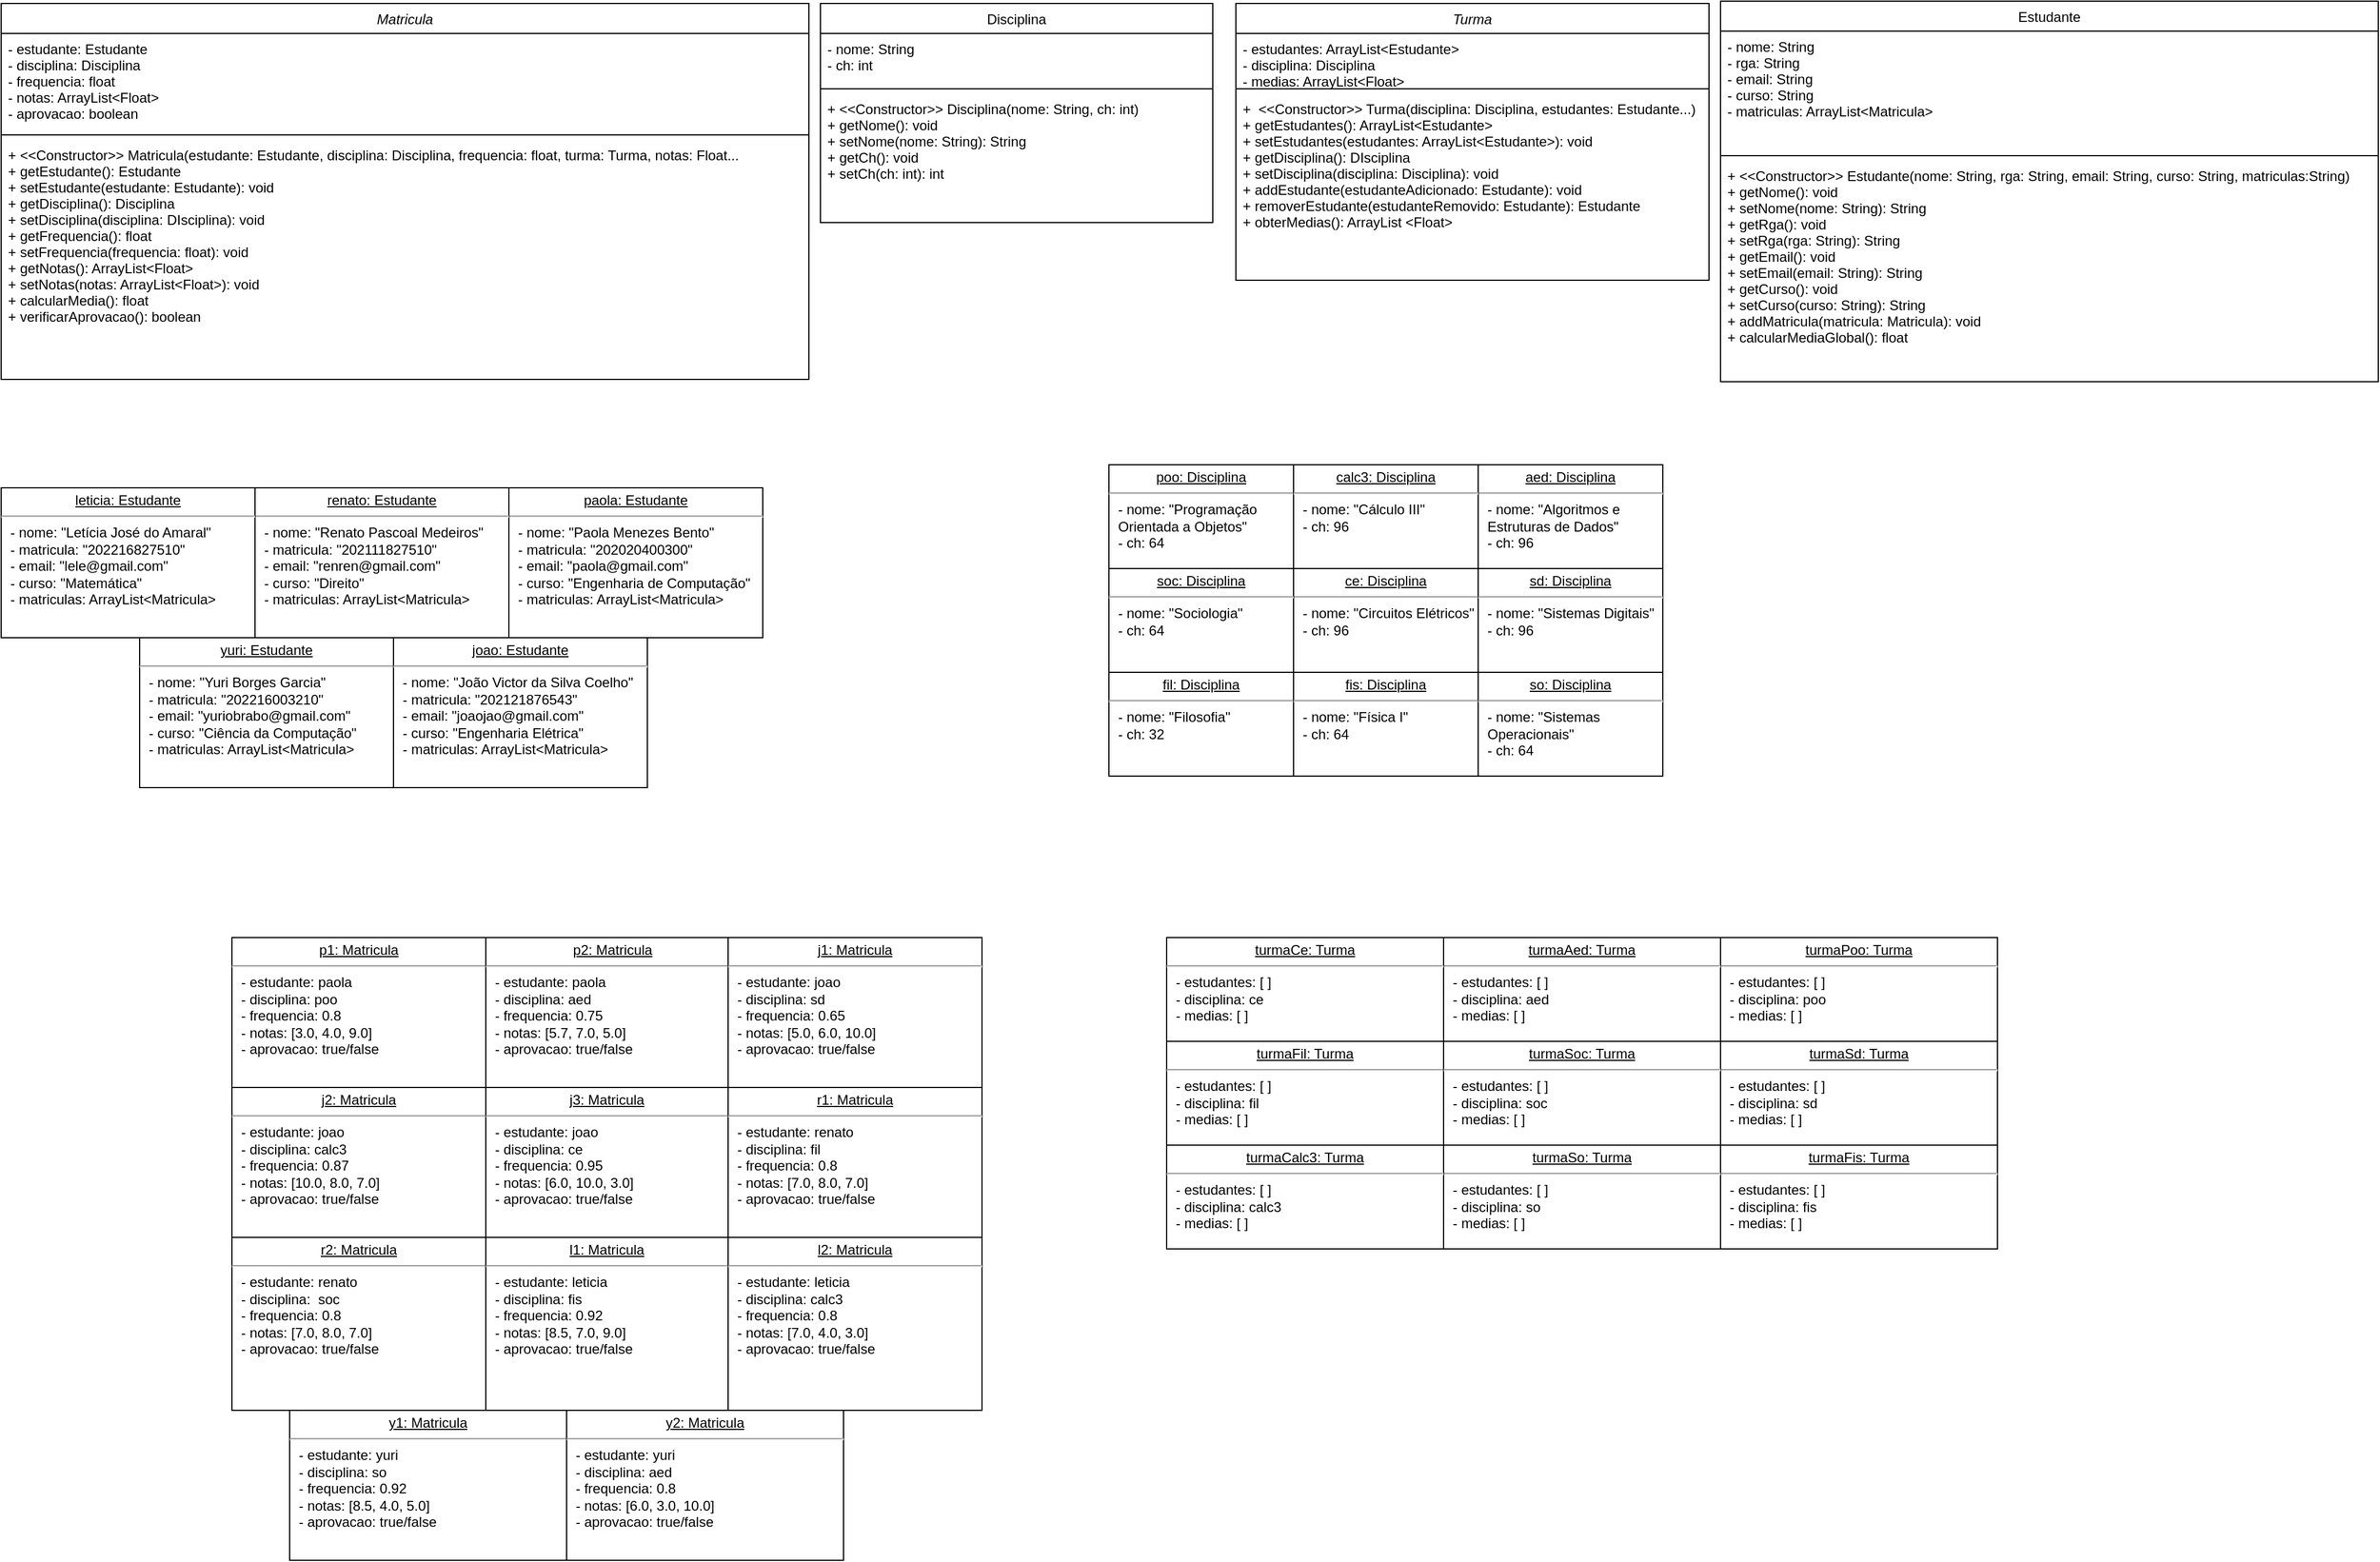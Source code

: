 <mxfile version="21.6.6" type="github">
  <diagram id="C5RBs43oDa-KdzZeNtuy" name="Page-1">
    <mxGraphModel dx="1903" dy="731" grid="1" gridSize="10" guides="1" tooltips="1" connect="1" arrows="1" fold="1" page="1" pageScale="1" pageWidth="827" pageHeight="1169" math="0" shadow="0">
      <root>
        <mxCell id="WIyWlLk6GJQsqaUBKTNV-0" />
        <mxCell id="WIyWlLk6GJQsqaUBKTNV-1" parent="WIyWlLk6GJQsqaUBKTNV-0" />
        <mxCell id="zkfFHV4jXpPFQw0GAbJ--0" value="Matricula" style="swimlane;fontStyle=2;align=center;verticalAlign=top;childLayout=stackLayout;horizontal=1;startSize=26;horizontalStack=0;resizeParent=1;resizeLast=0;collapsible=1;marginBottom=0;rounded=0;shadow=0;strokeWidth=1;" parent="WIyWlLk6GJQsqaUBKTNV-1" vertex="1">
          <mxGeometry x="60" y="30" width="700" height="326" as="geometry">
            <mxRectangle x="160" y="70" width="160" height="26" as="alternateBounds" />
          </mxGeometry>
        </mxCell>
        <mxCell id="zkfFHV4jXpPFQw0GAbJ--1" value="- estudante: Estudante&#xa;- disciplina: Disciplina&#xa;- frequencia: float&#xa;- notas: ArrayList&lt;Float&gt;&#xa;- aprovacao: boolean&#xa;" style="text;align=left;verticalAlign=top;spacingLeft=4;spacingRight=4;overflow=hidden;rotatable=0;points=[[0,0.5],[1,0.5]];portConstraint=eastwest;" parent="zkfFHV4jXpPFQw0GAbJ--0" vertex="1">
          <mxGeometry y="26" width="700" height="84" as="geometry" />
        </mxCell>
        <mxCell id="zkfFHV4jXpPFQw0GAbJ--4" value="" style="line;html=1;strokeWidth=1;align=left;verticalAlign=middle;spacingTop=-1;spacingLeft=3;spacingRight=3;rotatable=0;labelPosition=right;points=[];portConstraint=eastwest;" parent="zkfFHV4jXpPFQw0GAbJ--0" vertex="1">
          <mxGeometry y="110" width="700" height="8" as="geometry" />
        </mxCell>
        <mxCell id="zkfFHV4jXpPFQw0GAbJ--5" value="+ &lt;&lt;Constructor&gt;&gt; Matricula(estudante: Estudante, disciplina: Disciplina, frequencia: float, turma: Turma, notas: Float...&#xa;+ getEstudante(): Estudante&#xa;+ setEstudante(estudante: Estudante): void&#xa;+ getDisciplina(): Disciplina&#xa;+ setDisciplina(disciplina: DIsciplina): void&#xa;+ getFrequencia(): float&#xa;+ setFrequencia(frequencia: float): void&#xa;+ getNotas(): ArrayList&lt;Float&gt;&#xa;+ setNotas(notas: ArrayList&lt;Float&gt;): void&#xa;+ calcularMedia(): float&#xa;+ verificarAprovacao(): boolean" style="text;align=left;verticalAlign=top;spacingLeft=4;spacingRight=4;overflow=hidden;rotatable=0;points=[[0,0.5],[1,0.5]];portConstraint=eastwest;" parent="zkfFHV4jXpPFQw0GAbJ--0" vertex="1">
          <mxGeometry y="118" width="700" height="182" as="geometry" />
        </mxCell>
        <mxCell id="zkfFHV4jXpPFQw0GAbJ--17" value="Disciplina" style="swimlane;fontStyle=0;align=center;verticalAlign=top;childLayout=stackLayout;horizontal=1;startSize=26;horizontalStack=0;resizeParent=1;resizeLast=0;collapsible=1;marginBottom=0;rounded=0;shadow=0;strokeWidth=1;" parent="WIyWlLk6GJQsqaUBKTNV-1" vertex="1">
          <mxGeometry x="770" y="30" width="340" height="190" as="geometry">
            <mxRectangle x="770" y="80" width="160" height="26" as="alternateBounds" />
          </mxGeometry>
        </mxCell>
        <mxCell id="zkfFHV4jXpPFQw0GAbJ--18" value="- nome: String&#xa;- ch: int" style="text;align=left;verticalAlign=top;spacingLeft=4;spacingRight=4;overflow=hidden;rotatable=0;points=[[0,0.5],[1,0.5]];portConstraint=eastwest;" parent="zkfFHV4jXpPFQw0GAbJ--17" vertex="1">
          <mxGeometry y="26" width="340" height="44" as="geometry" />
        </mxCell>
        <mxCell id="zkfFHV4jXpPFQw0GAbJ--23" value="" style="line;html=1;strokeWidth=1;align=left;verticalAlign=middle;spacingTop=-1;spacingLeft=3;spacingRight=3;rotatable=0;labelPosition=right;points=[];portConstraint=eastwest;" parent="zkfFHV4jXpPFQw0GAbJ--17" vertex="1">
          <mxGeometry y="70" width="340" height="8" as="geometry" />
        </mxCell>
        <mxCell id="8wA_r3OtaLqffR1vKfDF-5" value="+ &lt;&lt;Constructor&gt;&gt; Disciplina(nome: String, ch: int)&#xa;+ getNome(): void&#xa;+ setNome(nome: String): String&#xa;+ getCh(): void&#xa;+ setCh(ch: int): int" style="text;align=left;verticalAlign=top;spacingLeft=4;spacingRight=4;overflow=hidden;rotatable=0;points=[[0,0.5],[1,0.5]];portConstraint=eastwest;" vertex="1" parent="zkfFHV4jXpPFQw0GAbJ--17">
          <mxGeometry y="78" width="340" height="112" as="geometry" />
        </mxCell>
        <mxCell id="8wA_r3OtaLqffR1vKfDF-1" value="Turma" style="swimlane;fontStyle=2;align=center;verticalAlign=top;childLayout=stackLayout;horizontal=1;startSize=26;horizontalStack=0;resizeParent=1;resizeLast=0;collapsible=1;marginBottom=0;rounded=0;shadow=0;strokeWidth=1;" vertex="1" parent="WIyWlLk6GJQsqaUBKTNV-1">
          <mxGeometry x="1130" y="30" width="410" height="240" as="geometry">
            <mxRectangle x="1180" y="30" width="160" height="26" as="alternateBounds" />
          </mxGeometry>
        </mxCell>
        <mxCell id="8wA_r3OtaLqffR1vKfDF-2" value="- estudantes: ArrayList&lt;Estudante&gt;&#xa;- disciplina: Disciplina&#xa;- medias: ArrayList&lt;Float&gt;" style="text;align=left;verticalAlign=top;spacingLeft=4;spacingRight=4;overflow=hidden;rotatable=0;points=[[0,0.5],[1,0.5]];portConstraint=eastwest;" vertex="1" parent="8wA_r3OtaLqffR1vKfDF-1">
          <mxGeometry y="26" width="410" height="44" as="geometry" />
        </mxCell>
        <mxCell id="8wA_r3OtaLqffR1vKfDF-3" value="" style="line;html=1;strokeWidth=1;align=left;verticalAlign=middle;spacingTop=-1;spacingLeft=3;spacingRight=3;rotatable=0;labelPosition=right;points=[];portConstraint=eastwest;" vertex="1" parent="8wA_r3OtaLqffR1vKfDF-1">
          <mxGeometry y="70" width="410" height="8" as="geometry" />
        </mxCell>
        <mxCell id="8wA_r3OtaLqffR1vKfDF-4" value="+  &lt;&lt;Constructor&gt;&gt; Turma(disciplina: Disciplina, estudantes: Estudante...)&#xa;+ getEstudantes(): ArrayList&lt;Estudante&gt;&#xa;+ setEstudantes(estudantes: ArrayList&lt;Estudante&gt;): void&#xa;+ getDisciplina(): DIsciplina&#xa;+ setDisciplina(disciplina: Disciplina): void&#xa;+ addEstudante(estudanteAdicionado: Estudante): void&#xa;+ removerEstudante(estudanteRemovido: Estudante): Estudante&#xa;+ obterMedias(): ArrayList &lt;Float&gt;" style="text;align=left;verticalAlign=top;spacingLeft=4;spacingRight=4;overflow=hidden;rotatable=0;points=[[0,0.5],[1,0.5]];portConstraint=eastwest;" vertex="1" parent="8wA_r3OtaLqffR1vKfDF-1">
          <mxGeometry y="78" width="410" height="162" as="geometry" />
        </mxCell>
        <mxCell id="8wA_r3OtaLqffR1vKfDF-10" value="&lt;p style=&quot;margin:0px;margin-top:4px;text-align:center;text-decoration:underline;&quot;&gt;poo: Disciplina&lt;/p&gt;&lt;hr&gt;&lt;p style=&quot;margin:0px;margin-left:8px;&quot;&gt;- nome: &quot;Programação Orientada a Objetos&quot;&lt;/p&gt;&lt;p style=&quot;margin:0px;margin-left:8px;&quot;&gt;- ch: 64&lt;/p&gt;" style="verticalAlign=top;align=left;overflow=fill;fontSize=12;fontFamily=Helvetica;html=1;whiteSpace=wrap;" vertex="1" parent="WIyWlLk6GJQsqaUBKTNV-1">
          <mxGeometry x="1020" y="430" width="160" height="90" as="geometry" />
        </mxCell>
        <mxCell id="8wA_r3OtaLqffR1vKfDF-18" value="&lt;p style=&quot;margin:0px;margin-top:4px;text-align:center;text-decoration:underline;&quot;&gt;aed: Disciplina&lt;/p&gt;&lt;hr&gt;&lt;p style=&quot;margin:0px;margin-left:8px;&quot;&gt;- nome: &quot;Algoritmos e Estruturas de Dados&quot;&lt;/p&gt;&lt;p style=&quot;margin:0px;margin-left:8px;&quot;&gt;- ch: 96&lt;/p&gt;" style="verticalAlign=top;align=left;overflow=fill;fontSize=12;fontFamily=Helvetica;html=1;whiteSpace=wrap;" vertex="1" parent="WIyWlLk6GJQsqaUBKTNV-1">
          <mxGeometry x="1340" y="430" width="160" height="90" as="geometry" />
        </mxCell>
        <mxCell id="8wA_r3OtaLqffR1vKfDF-20" value="&lt;p style=&quot;margin:0px;margin-top:4px;text-align:center;text-decoration:underline;&quot;&gt;calc3: Disciplina&lt;/p&gt;&lt;hr&gt;&lt;p style=&quot;margin:0px;margin-left:8px;&quot;&gt;- nome: &quot;Cálculo III&quot;&lt;/p&gt;&lt;p style=&quot;margin:0px;margin-left:8px;&quot;&gt;- ch: 96&lt;/p&gt;" style="verticalAlign=top;align=left;overflow=fill;fontSize=12;fontFamily=Helvetica;html=1;whiteSpace=wrap;" vertex="1" parent="WIyWlLk6GJQsqaUBKTNV-1">
          <mxGeometry x="1180" y="430" width="160" height="90" as="geometry" />
        </mxCell>
        <mxCell id="8wA_r3OtaLqffR1vKfDF-21" value="&lt;p style=&quot;margin:0px;margin-top:4px;text-align:center;text-decoration:underline;&quot;&gt;ce: Disciplina&lt;/p&gt;&lt;hr&gt;&lt;p style=&quot;margin:0px;margin-left:8px;&quot;&gt;- nome: &quot;Circuitos Elétricos&quot;&lt;/p&gt;&lt;p style=&quot;margin:0px;margin-left:8px;&quot;&gt;- ch: 96&lt;/p&gt;" style="verticalAlign=top;align=left;overflow=fill;fontSize=12;fontFamily=Helvetica;html=1;whiteSpace=wrap;" vertex="1" parent="WIyWlLk6GJQsqaUBKTNV-1">
          <mxGeometry x="1180" y="520" width="160" height="90" as="geometry" />
        </mxCell>
        <mxCell id="8wA_r3OtaLqffR1vKfDF-22" value="&lt;p style=&quot;margin:0px;margin-top:4px;text-align:center;text-decoration:underline;&quot;&gt;sd: Disciplina&lt;/p&gt;&lt;hr&gt;&lt;p style=&quot;margin:0px;margin-left:8px;&quot;&gt;- nome: &quot;Sistemas Digitais&quot;&lt;/p&gt;&lt;p style=&quot;margin:0px;margin-left:8px;&quot;&gt;- ch: 96&lt;/p&gt;" style="verticalAlign=top;align=left;overflow=fill;fontSize=12;fontFamily=Helvetica;html=1;whiteSpace=wrap;" vertex="1" parent="WIyWlLk6GJQsqaUBKTNV-1">
          <mxGeometry x="1340" y="520" width="160" height="90" as="geometry" />
        </mxCell>
        <mxCell id="8wA_r3OtaLqffR1vKfDF-23" value="&lt;p style=&quot;margin:0px;margin-top:4px;text-align:center;text-decoration:underline;&quot;&gt;fil: Disciplina&lt;/p&gt;&lt;hr&gt;&lt;p style=&quot;margin:0px;margin-left:8px;&quot;&gt;- nome: &quot;Filosofia&quot;&lt;/p&gt;&lt;p style=&quot;margin:0px;margin-left:8px;&quot;&gt;- ch: 32&lt;/p&gt;" style="verticalAlign=top;align=left;overflow=fill;fontSize=12;fontFamily=Helvetica;html=1;whiteSpace=wrap;" vertex="1" parent="WIyWlLk6GJQsqaUBKTNV-1">
          <mxGeometry x="1020" y="610" width="160" height="90" as="geometry" />
        </mxCell>
        <mxCell id="8wA_r3OtaLqffR1vKfDF-24" value="&lt;p style=&quot;margin:0px;margin-top:4px;text-align:center;text-decoration:underline;&quot;&gt;soc: Disciplina&lt;/p&gt;&lt;hr&gt;&lt;p style=&quot;margin:0px;margin-left:8px;&quot;&gt;- nome: &quot;Sociologia&quot;&lt;/p&gt;&lt;p style=&quot;margin:0px;margin-left:8px;&quot;&gt;- ch: 64&lt;/p&gt;" style="verticalAlign=top;align=left;overflow=fill;fontSize=12;fontFamily=Helvetica;html=1;whiteSpace=wrap;" vertex="1" parent="WIyWlLk6GJQsqaUBKTNV-1">
          <mxGeometry x="1020" y="520" width="160" height="90" as="geometry" />
        </mxCell>
        <mxCell id="8wA_r3OtaLqffR1vKfDF-25" value="&lt;p style=&quot;margin:0px;margin-top:4px;text-align:center;text-decoration:underline;&quot;&gt;fis: Disciplina&lt;/p&gt;&lt;hr&gt;&lt;p style=&quot;margin:0px;margin-left:8px;&quot;&gt;- nome: &quot;Física I&quot;&lt;/p&gt;&lt;p style=&quot;margin:0px;margin-left:8px;&quot;&gt;- ch: 64&lt;/p&gt;" style="verticalAlign=top;align=left;overflow=fill;fontSize=12;fontFamily=Helvetica;html=1;whiteSpace=wrap;" vertex="1" parent="WIyWlLk6GJQsqaUBKTNV-1">
          <mxGeometry x="1180" y="610" width="160" height="90" as="geometry" />
        </mxCell>
        <mxCell id="8wA_r3OtaLqffR1vKfDF-26" value="&lt;p style=&quot;margin:0px;margin-top:4px;text-align:center;text-decoration:underline;&quot;&gt;so: Disciplina&lt;/p&gt;&lt;hr&gt;&lt;p style=&quot;margin:0px;margin-left:8px;&quot;&gt;- nome: &quot;Sistemas Operacionais&quot;&lt;/p&gt;&lt;p style=&quot;margin:0px;margin-left:8px;&quot;&gt;- ch: 64&lt;/p&gt;" style="verticalAlign=top;align=left;overflow=fill;fontSize=12;fontFamily=Helvetica;html=1;whiteSpace=wrap;" vertex="1" parent="WIyWlLk6GJQsqaUBKTNV-1">
          <mxGeometry x="1340" y="610" width="160" height="90" as="geometry" />
        </mxCell>
        <mxCell id="8wA_r3OtaLqffR1vKfDF-27" value="&lt;p style=&quot;margin:0px;margin-top:4px;text-align:center;text-decoration:underline;&quot;&gt;paola: Estudante&lt;/p&gt;&lt;hr&gt;&lt;p style=&quot;margin:0px;margin-left:8px;&quot;&gt;- nome: &quot;Paola Menezes Bento&quot;&lt;/p&gt;&lt;p style=&quot;margin:0px;margin-left:8px;&quot;&gt;- matricula: &quot;202020400300&quot;&lt;/p&gt;&lt;p style=&quot;margin:0px;margin-left:8px;&quot;&gt;- email: &quot;paola@gmail.com&quot;&lt;/p&gt;&lt;p style=&quot;margin:0px;margin-left:8px;&quot;&gt;- curso: &quot;Engenharia de Computação&quot;&lt;/p&gt;&lt;p style=&quot;margin:0px;margin-left:8px;&quot;&gt;- matriculas: ArrayList&amp;lt;Matricula&amp;gt;&lt;/p&gt;" style="verticalAlign=top;align=left;overflow=fill;fontSize=12;fontFamily=Helvetica;html=1;whiteSpace=wrap;" vertex="1" parent="WIyWlLk6GJQsqaUBKTNV-1">
          <mxGeometry x="500" y="450" width="220" height="130" as="geometry" />
        </mxCell>
        <mxCell id="8wA_r3OtaLqffR1vKfDF-31" value="&lt;p style=&quot;margin:0px;margin-top:4px;text-align:center;text-decoration:underline;&quot;&gt;renato: Estudante&lt;/p&gt;&lt;hr&gt;&lt;p style=&quot;margin:0px;margin-left:8px;&quot;&gt;- nome: &quot;Renato Pascoal Medeiros&quot;&lt;/p&gt;&lt;p style=&quot;margin:0px;margin-left:8px;&quot;&gt;- matricula: &quot;202111827510&quot;&lt;/p&gt;&lt;p style=&quot;margin:0px;margin-left:8px;&quot;&gt;- email: &quot;renren@gmail.com&quot;&lt;/p&gt;&lt;p style=&quot;margin:0px;margin-left:8px;&quot;&gt;- curso: &quot;Direito&quot;&lt;/p&gt;&lt;p style=&quot;margin:0px;margin-left:8px;&quot;&gt;- matriculas: ArrayList&amp;lt;Matricula&amp;gt;&lt;/p&gt;" style="verticalAlign=top;align=left;overflow=fill;fontSize=12;fontFamily=Helvetica;html=1;whiteSpace=wrap;" vertex="1" parent="WIyWlLk6GJQsqaUBKTNV-1">
          <mxGeometry x="280" y="450" width="220" height="130" as="geometry" />
        </mxCell>
        <mxCell id="8wA_r3OtaLqffR1vKfDF-32" value="&lt;p style=&quot;margin:0px;margin-top:4px;text-align:center;text-decoration:underline;&quot;&gt;leticia: Estudante&lt;/p&gt;&lt;hr&gt;&lt;p style=&quot;margin:0px;margin-left:8px;&quot;&gt;- nome: &quot;Letícia José do Amaral&quot;&lt;/p&gt;&lt;p style=&quot;margin:0px;margin-left:8px;&quot;&gt;- matricula: &quot;202216827510&quot;&lt;/p&gt;&lt;p style=&quot;margin:0px;margin-left:8px;&quot;&gt;- email: &quot;lele@gmail.com&quot;&lt;/p&gt;&lt;p style=&quot;margin:0px;margin-left:8px;&quot;&gt;- curso: &quot;Matemática&quot;&lt;/p&gt;&lt;p style=&quot;margin:0px;margin-left:8px;&quot;&gt;- matriculas: ArrayList&amp;lt;Matricula&amp;gt;&lt;/p&gt;" style="verticalAlign=top;align=left;overflow=fill;fontSize=12;fontFamily=Helvetica;html=1;whiteSpace=wrap;" vertex="1" parent="WIyWlLk6GJQsqaUBKTNV-1">
          <mxGeometry x="60" y="450" width="220" height="130" as="geometry" />
        </mxCell>
        <mxCell id="8wA_r3OtaLqffR1vKfDF-33" value="&lt;p style=&quot;margin:0px;margin-top:4px;text-align:center;text-decoration:underline;&quot;&gt;yuri: Estudante&lt;/p&gt;&lt;hr&gt;&lt;p style=&quot;margin:0px;margin-left:8px;&quot;&gt;- nome: &quot;Yuri Borges Garcia&quot;&lt;/p&gt;&lt;p style=&quot;margin:0px;margin-left:8px;&quot;&gt;- matricula: &quot;202216003210&quot;&lt;/p&gt;&lt;p style=&quot;margin:0px;margin-left:8px;&quot;&gt;- email: &quot;yuriobrabo@gmail.com&quot;&lt;/p&gt;&lt;p style=&quot;margin:0px;margin-left:8px;&quot;&gt;- curso: &quot;Ciência da Computação&quot;&lt;/p&gt;&lt;p style=&quot;margin:0px;margin-left:8px;&quot;&gt;- matriculas: ArrayList&amp;lt;Matricula&amp;gt;&lt;/p&gt;" style="verticalAlign=top;align=left;overflow=fill;fontSize=12;fontFamily=Helvetica;html=1;whiteSpace=wrap;" vertex="1" parent="WIyWlLk6GJQsqaUBKTNV-1">
          <mxGeometry x="180" y="580" width="220" height="130" as="geometry" />
        </mxCell>
        <mxCell id="8wA_r3OtaLqffR1vKfDF-34" value="&lt;p style=&quot;margin:0px;margin-top:4px;text-align:center;text-decoration:underline;&quot;&gt;joao: Estudante&lt;/p&gt;&lt;hr&gt;&lt;p style=&quot;margin:0px;margin-left:8px;&quot;&gt;- nome: &quot;João Victor da Silva Coelho&quot;&lt;/p&gt;&lt;p style=&quot;margin:0px;margin-left:8px;&quot;&gt;- matricula: &quot;202121876543&quot;&lt;/p&gt;&lt;p style=&quot;margin:0px;margin-left:8px;&quot;&gt;- email: &quot;joaojao@gmail.com&quot;&lt;/p&gt;&lt;p style=&quot;margin:0px;margin-left:8px;&quot;&gt;- curso: &quot;Engenharia Elétrica&quot;&lt;/p&gt;&lt;p style=&quot;margin:0px;margin-left:8px;&quot;&gt;- matriculas: ArrayList&amp;lt;Matricula&amp;gt;&lt;/p&gt;" style="verticalAlign=top;align=left;overflow=fill;fontSize=12;fontFamily=Helvetica;html=1;whiteSpace=wrap;" vertex="1" parent="WIyWlLk6GJQsqaUBKTNV-1">
          <mxGeometry x="400" y="580" width="220" height="130" as="geometry" />
        </mxCell>
        <mxCell id="8wA_r3OtaLqffR1vKfDF-35" value="&lt;p style=&quot;margin:0px;margin-top:4px;text-align:center;text-decoration:underline;&quot;&gt;p1: Matricula&lt;/p&gt;&lt;hr&gt;&lt;p style=&quot;margin:0px;margin-left:8px;&quot;&gt;- estudante: paola&lt;/p&gt;&lt;p style=&quot;margin:0px;margin-left:8px;&quot;&gt;- disciplina: poo&lt;/p&gt;&lt;p style=&quot;margin:0px;margin-left:8px;&quot;&gt;- frequencia: 0.8&lt;/p&gt;&lt;p style=&quot;margin:0px;margin-left:8px;&quot;&gt;- notas: [3.0, 4.0, 9.0]&lt;/p&gt;&lt;p style=&quot;margin:0px;margin-left:8px;&quot;&gt;- aprovacao: true/false&lt;/p&gt;" style="verticalAlign=top;align=left;overflow=fill;fontSize=12;fontFamily=Helvetica;html=1;whiteSpace=wrap;" vertex="1" parent="WIyWlLk6GJQsqaUBKTNV-1">
          <mxGeometry x="260" y="840" width="220" height="130" as="geometry" />
        </mxCell>
        <mxCell id="8wA_r3OtaLqffR1vKfDF-36" value="&lt;p style=&quot;margin:0px;margin-top:4px;text-align:center;text-decoration:underline;&quot;&gt;p2: Matricula&lt;/p&gt;&lt;hr&gt;&lt;p style=&quot;margin:0px;margin-left:8px;&quot;&gt;- estudante: paola&lt;/p&gt;&lt;p style=&quot;margin:0px;margin-left:8px;&quot;&gt;- disciplina: aed&lt;/p&gt;&lt;p style=&quot;margin:0px;margin-left:8px;&quot;&gt;- frequencia: 0.75&lt;/p&gt;&lt;p style=&quot;margin:0px;margin-left:8px;&quot;&gt;- notas: [5.7, 7.0, 5.0]&lt;/p&gt;&lt;p style=&quot;margin:0px;margin-left:8px;&quot;&gt;- aprovacao: true/false&lt;/p&gt;" style="verticalAlign=top;align=left;overflow=fill;fontSize=12;fontFamily=Helvetica;html=1;whiteSpace=wrap;" vertex="1" parent="WIyWlLk6GJQsqaUBKTNV-1">
          <mxGeometry x="480" y="840" width="220" height="130" as="geometry" />
        </mxCell>
        <mxCell id="8wA_r3OtaLqffR1vKfDF-37" value="&lt;p style=&quot;margin:0px;margin-top:4px;text-align:center;text-decoration:underline;&quot;&gt;j1: Matricula&lt;/p&gt;&lt;hr&gt;&lt;p style=&quot;margin:0px;margin-left:8px;&quot;&gt;- estudante: joao&lt;/p&gt;&lt;p style=&quot;margin:0px;margin-left:8px;&quot;&gt;- disciplina: sd&lt;/p&gt;&lt;p style=&quot;margin:0px;margin-left:8px;&quot;&gt;- frequencia: 0.65&lt;/p&gt;&lt;p style=&quot;margin:0px;margin-left:8px;&quot;&gt;- notas: [5.0, 6.0, 10.0]&lt;/p&gt;&lt;p style=&quot;margin:0px;margin-left:8px;&quot;&gt;- aprovacao: true/false&lt;/p&gt;" style="verticalAlign=top;align=left;overflow=fill;fontSize=12;fontFamily=Helvetica;html=1;whiteSpace=wrap;" vertex="1" parent="WIyWlLk6GJQsqaUBKTNV-1">
          <mxGeometry x="690" y="840" width="220" height="130" as="geometry" />
        </mxCell>
        <mxCell id="8wA_r3OtaLqffR1vKfDF-38" value="&lt;p style=&quot;margin:0px;margin-top:4px;text-align:center;text-decoration:underline;&quot;&gt;j2: Matricula&lt;/p&gt;&lt;hr&gt;&lt;p style=&quot;margin:0px;margin-left:8px;&quot;&gt;- estudante: joao&lt;/p&gt;&lt;p style=&quot;margin:0px;margin-left:8px;&quot;&gt;- disciplina: calc3&lt;/p&gt;&lt;p style=&quot;margin:0px;margin-left:8px;&quot;&gt;- frequencia: 0.87&lt;/p&gt;&lt;p style=&quot;margin:0px;margin-left:8px;&quot;&gt;- notas: [10.0, 8.0, 7.0]&lt;/p&gt;&lt;p style=&quot;margin:0px;margin-left:8px;&quot;&gt;- aprovacao: true/false&lt;/p&gt;" style="verticalAlign=top;align=left;overflow=fill;fontSize=12;fontFamily=Helvetica;html=1;whiteSpace=wrap;" vertex="1" parent="WIyWlLk6GJQsqaUBKTNV-1">
          <mxGeometry x="260" y="970" width="220" height="130" as="geometry" />
        </mxCell>
        <mxCell id="8wA_r3OtaLqffR1vKfDF-42" value="&lt;p style=&quot;margin:0px;margin-top:4px;text-align:center;text-decoration:underline;&quot;&gt;j3: Matricula&lt;/p&gt;&lt;hr&gt;&lt;p style=&quot;margin:0px;margin-left:8px;&quot;&gt;- estudante: joao&lt;/p&gt;&lt;p style=&quot;margin:0px;margin-left:8px;&quot;&gt;- disciplina: ce&lt;/p&gt;&lt;p style=&quot;margin:0px;margin-left:8px;&quot;&gt;- frequencia: 0.95&lt;/p&gt;&lt;p style=&quot;margin:0px;margin-left:8px;&quot;&gt;- notas: [6.0, 10.0, 3.0]&lt;/p&gt;&lt;p style=&quot;margin:0px;margin-left:8px;&quot;&gt;- aprovacao: true/false&lt;/p&gt;" style="verticalAlign=top;align=left;overflow=fill;fontSize=12;fontFamily=Helvetica;html=1;whiteSpace=wrap;" vertex="1" parent="WIyWlLk6GJQsqaUBKTNV-1">
          <mxGeometry x="480" y="970" width="210" height="130" as="geometry" />
        </mxCell>
        <mxCell id="8wA_r3OtaLqffR1vKfDF-43" value="&lt;p style=&quot;margin:0px;margin-top:4px;text-align:center;text-decoration:underline;&quot;&gt;r1: Matricula&lt;/p&gt;&lt;hr&gt;&lt;p style=&quot;margin:0px;margin-left:8px;&quot;&gt;- estudante: renato&lt;/p&gt;&lt;p style=&quot;margin:0px;margin-left:8px;&quot;&gt;- disciplina: fil&lt;/p&gt;&lt;p style=&quot;margin:0px;margin-left:8px;&quot;&gt;- frequencia: 0.8&lt;/p&gt;&lt;p style=&quot;margin:0px;margin-left:8px;&quot;&gt;- notas: [7.0, 8.0, 7.0]&lt;/p&gt;&lt;p style=&quot;margin:0px;margin-left:8px;&quot;&gt;- aprovacao: true/false&lt;/p&gt;" style="verticalAlign=top;align=left;overflow=fill;fontSize=12;fontFamily=Helvetica;html=1;whiteSpace=wrap;" vertex="1" parent="WIyWlLk6GJQsqaUBKTNV-1">
          <mxGeometry x="690" y="970" width="220" height="130" as="geometry" />
        </mxCell>
        <mxCell id="8wA_r3OtaLqffR1vKfDF-44" value="&lt;p style=&quot;margin:0px;margin-top:4px;text-align:center;text-decoration:underline;&quot;&gt;r2: Matricula&lt;/p&gt;&lt;hr&gt;&lt;p style=&quot;margin:0px;margin-left:8px;&quot;&gt;- estudante: renato&lt;/p&gt;&lt;p style=&quot;margin:0px;margin-left:8px;&quot;&gt;- disciplina:&amp;nbsp; soc&lt;/p&gt;&lt;p style=&quot;margin:0px;margin-left:8px;&quot;&gt;- frequencia: 0.8&lt;/p&gt;&lt;p style=&quot;margin:0px;margin-left:8px;&quot;&gt;- notas: [7.0, 8.0, 7.0]&lt;/p&gt;&lt;p style=&quot;margin:0px;margin-left:8px;&quot;&gt;- aprovacao: true/false&lt;/p&gt;" style="verticalAlign=top;align=left;overflow=fill;fontSize=12;fontFamily=Helvetica;html=1;whiteSpace=wrap;" vertex="1" parent="WIyWlLk6GJQsqaUBKTNV-1">
          <mxGeometry x="260" y="1100" width="220" height="150" as="geometry" />
        </mxCell>
        <mxCell id="8wA_r3OtaLqffR1vKfDF-45" value="&lt;p style=&quot;margin:0px;margin-top:4px;text-align:center;text-decoration:underline;&quot;&gt;l1: Matricula&lt;/p&gt;&lt;hr&gt;&lt;p style=&quot;margin:0px;margin-left:8px;&quot;&gt;- estudante: leticia&lt;/p&gt;&lt;p style=&quot;margin:0px;margin-left:8px;&quot;&gt;- disciplina: fis&lt;/p&gt;&lt;p style=&quot;margin:0px;margin-left:8px;&quot;&gt;- frequencia: 0.92&lt;/p&gt;&lt;p style=&quot;margin:0px;margin-left:8px;&quot;&gt;- notas: [8.5, 7.0, 9.0]&lt;/p&gt;&lt;p style=&quot;margin:0px;margin-left:8px;&quot;&gt;- aprovacao: true/false&lt;/p&gt;" style="verticalAlign=top;align=left;overflow=fill;fontSize=12;fontFamily=Helvetica;html=1;whiteSpace=wrap;" vertex="1" parent="WIyWlLk6GJQsqaUBKTNV-1">
          <mxGeometry x="480" y="1100" width="210" height="150" as="geometry" />
        </mxCell>
        <mxCell id="8wA_r3OtaLqffR1vKfDF-46" value="&lt;p style=&quot;margin:0px;margin-top:4px;text-align:center;text-decoration:underline;&quot;&gt;l2: Matricula&lt;/p&gt;&lt;hr&gt;&lt;p style=&quot;margin:0px;margin-left:8px;&quot;&gt;- estudante: leticia&lt;/p&gt;&lt;p style=&quot;margin:0px;margin-left:8px;&quot;&gt;- disciplina: calc3&lt;/p&gt;&lt;p style=&quot;margin:0px;margin-left:8px;&quot;&gt;- frequencia: 0.8&lt;/p&gt;&lt;p style=&quot;margin:0px;margin-left:8px;&quot;&gt;- notas: [7.0, 4.0, 3.0]&lt;/p&gt;&lt;p style=&quot;margin:0px;margin-left:8px;&quot;&gt;- aprovacao: true/false&lt;/p&gt;" style="verticalAlign=top;align=left;overflow=fill;fontSize=12;fontFamily=Helvetica;html=1;whiteSpace=wrap;" vertex="1" parent="WIyWlLk6GJQsqaUBKTNV-1">
          <mxGeometry x="690" y="1100" width="220" height="150" as="geometry" />
        </mxCell>
        <mxCell id="8wA_r3OtaLqffR1vKfDF-47" value="&lt;p style=&quot;margin:0px;margin-top:4px;text-align:center;text-decoration:underline;&quot;&gt;y1: Matricula&lt;/p&gt;&lt;hr&gt;&lt;p style=&quot;margin:0px;margin-left:8px;&quot;&gt;- estudante: yuri&lt;/p&gt;&lt;p style=&quot;margin:0px;margin-left:8px;&quot;&gt;- disciplina: so&lt;/p&gt;&lt;p style=&quot;margin:0px;margin-left:8px;&quot;&gt;- frequencia: 0.92&lt;/p&gt;&lt;p style=&quot;margin:0px;margin-left:8px;&quot;&gt;- notas: [8.5, 4.0, 5.0]&lt;/p&gt;&lt;p style=&quot;margin:0px;margin-left:8px;&quot;&gt;- aprovacao: true/false&lt;/p&gt;" style="verticalAlign=top;align=left;overflow=fill;fontSize=12;fontFamily=Helvetica;html=1;whiteSpace=wrap;" vertex="1" parent="WIyWlLk6GJQsqaUBKTNV-1">
          <mxGeometry x="310" y="1250" width="240" height="130" as="geometry" />
        </mxCell>
        <mxCell id="8wA_r3OtaLqffR1vKfDF-48" value="&lt;p style=&quot;margin:0px;margin-top:4px;text-align:center;text-decoration:underline;&quot;&gt;y2: Matricula&lt;/p&gt;&lt;hr&gt;&lt;p style=&quot;margin:0px;margin-left:8px;&quot;&gt;- estudante: yuri&lt;/p&gt;&lt;p style=&quot;margin:0px;margin-left:8px;&quot;&gt;- disciplina: aed&lt;/p&gt;&lt;p style=&quot;margin:0px;margin-left:8px;&quot;&gt;- frequencia: 0.8&lt;/p&gt;&lt;p style=&quot;margin:0px;margin-left:8px;&quot;&gt;- notas: [6.0, 3.0, 10.0]&lt;/p&gt;&lt;p style=&quot;margin:0px;margin-left:8px;&quot;&gt;- aprovacao: true/false&lt;/p&gt;" style="verticalAlign=top;align=left;overflow=fill;fontSize=12;fontFamily=Helvetica;html=1;whiteSpace=wrap;" vertex="1" parent="WIyWlLk6GJQsqaUBKTNV-1">
          <mxGeometry x="550" y="1250" width="240" height="130" as="geometry" />
        </mxCell>
        <mxCell id="8wA_r3OtaLqffR1vKfDF-49" value="&lt;p style=&quot;margin:0px;margin-top:4px;text-align:center;text-decoration:underline;&quot;&gt;turmaPoo: Turma&lt;/p&gt;&lt;hr&gt;&lt;p style=&quot;margin:0px;margin-left:8px;&quot;&gt;- estudantes: [ ]&amp;nbsp;&lt;/p&gt;&lt;p style=&quot;margin:0px;margin-left:8px;&quot;&gt;- disciplina: poo&lt;/p&gt;&lt;p style=&quot;margin:0px;margin-left:8px;&quot;&gt;- medias: [ ]&lt;/p&gt;" style="verticalAlign=top;align=left;overflow=fill;fontSize=12;fontFamily=Helvetica;html=1;whiteSpace=wrap;" vertex="1" parent="WIyWlLk6GJQsqaUBKTNV-1">
          <mxGeometry x="1550" y="840" width="240" height="90" as="geometry" />
        </mxCell>
        <mxCell id="8wA_r3OtaLqffR1vKfDF-50" value="&lt;p style=&quot;margin:0px;margin-top:4px;text-align:center;text-decoration:underline;&quot;&gt;turmaAed: Turma&lt;/p&gt;&lt;hr&gt;&lt;p style=&quot;margin:0px;margin-left:8px;&quot;&gt;- estudantes: [ ]&amp;nbsp;&lt;/p&gt;&lt;p style=&quot;margin:0px;margin-left:8px;&quot;&gt;- disciplina: aed&lt;/p&gt;&lt;p style=&quot;margin:0px;margin-left:8px;&quot;&gt;- medias: [ ]&lt;/p&gt;" style="verticalAlign=top;align=left;overflow=fill;fontSize=12;fontFamily=Helvetica;html=1;whiteSpace=wrap;" vertex="1" parent="WIyWlLk6GJQsqaUBKTNV-1">
          <mxGeometry x="1310" y="840" width="240" height="90" as="geometry" />
        </mxCell>
        <mxCell id="8wA_r3OtaLqffR1vKfDF-51" value="&lt;p style=&quot;margin:0px;margin-top:4px;text-align:center;text-decoration:underline;&quot;&gt;turmaCe: Turma&lt;/p&gt;&lt;hr&gt;&lt;p style=&quot;margin:0px;margin-left:8px;&quot;&gt;- estudantes: [ ]&amp;nbsp;&lt;/p&gt;&lt;p style=&quot;margin:0px;margin-left:8px;&quot;&gt;- disciplina: ce&lt;/p&gt;&lt;p style=&quot;margin:0px;margin-left:8px;&quot;&gt;- medias: [ ]&lt;/p&gt;" style="verticalAlign=top;align=left;overflow=fill;fontSize=12;fontFamily=Helvetica;html=1;whiteSpace=wrap;" vertex="1" parent="WIyWlLk6GJQsqaUBKTNV-1">
          <mxGeometry x="1070" y="840" width="240" height="90" as="geometry" />
        </mxCell>
        <mxCell id="8wA_r3OtaLqffR1vKfDF-52" value="&lt;p style=&quot;margin:0px;margin-top:4px;text-align:center;text-decoration:underline;&quot;&gt;turmaSd: Turma&lt;/p&gt;&lt;hr&gt;&lt;p style=&quot;margin:0px;margin-left:8px;&quot;&gt;- estudantes: [ ]&amp;nbsp;&lt;/p&gt;&lt;p style=&quot;margin:0px;margin-left:8px;&quot;&gt;- disciplina: sd&lt;/p&gt;&lt;p style=&quot;margin:0px;margin-left:8px;&quot;&gt;- medias: [ ]&lt;/p&gt;" style="verticalAlign=top;align=left;overflow=fill;fontSize=12;fontFamily=Helvetica;html=1;whiteSpace=wrap;" vertex="1" parent="WIyWlLk6GJQsqaUBKTNV-1">
          <mxGeometry x="1550" y="930" width="240" height="90" as="geometry" />
        </mxCell>
        <mxCell id="8wA_r3OtaLqffR1vKfDF-53" value="&lt;p style=&quot;margin:0px;margin-top:4px;text-align:center;text-decoration:underline;&quot;&gt;turmaFil: Turma&lt;/p&gt;&lt;hr&gt;&lt;p style=&quot;margin:0px;margin-left:8px;&quot;&gt;- estudantes: [ ]&amp;nbsp;&lt;/p&gt;&lt;p style=&quot;margin:0px;margin-left:8px;&quot;&gt;- disciplina: fil&lt;/p&gt;&lt;p style=&quot;margin:0px;margin-left:8px;&quot;&gt;- medias: [ ]&lt;/p&gt;" style="verticalAlign=top;align=left;overflow=fill;fontSize=12;fontFamily=Helvetica;html=1;whiteSpace=wrap;" vertex="1" parent="WIyWlLk6GJQsqaUBKTNV-1">
          <mxGeometry x="1070" y="930" width="240" height="90" as="geometry" />
        </mxCell>
        <mxCell id="8wA_r3OtaLqffR1vKfDF-54" value="&lt;p style=&quot;margin:0px;margin-top:4px;text-align:center;text-decoration:underline;&quot;&gt;turmaSoc: Turma&lt;/p&gt;&lt;hr&gt;&lt;p style=&quot;margin:0px;margin-left:8px;&quot;&gt;- estudantes: [ ]&amp;nbsp;&lt;/p&gt;&lt;p style=&quot;margin:0px;margin-left:8px;&quot;&gt;- disciplina: soc&lt;/p&gt;&lt;p style=&quot;margin:0px;margin-left:8px;&quot;&gt;- medias: [ ]&lt;/p&gt;" style="verticalAlign=top;align=left;overflow=fill;fontSize=12;fontFamily=Helvetica;html=1;whiteSpace=wrap;" vertex="1" parent="WIyWlLk6GJQsqaUBKTNV-1">
          <mxGeometry x="1310" y="930" width="240" height="90" as="geometry" />
        </mxCell>
        <mxCell id="8wA_r3OtaLqffR1vKfDF-55" value="&lt;p style=&quot;margin:0px;margin-top:4px;text-align:center;text-decoration:underline;&quot;&gt;turmaFis: Turma&lt;/p&gt;&lt;hr&gt;&lt;p style=&quot;margin:0px;margin-left:8px;&quot;&gt;- estudantes: [ ]&amp;nbsp;&lt;/p&gt;&lt;p style=&quot;margin:0px;margin-left:8px;&quot;&gt;- disciplina: fis&lt;/p&gt;&lt;p style=&quot;margin:0px;margin-left:8px;&quot;&gt;- medias: [ ]&lt;/p&gt;" style="verticalAlign=top;align=left;overflow=fill;fontSize=12;fontFamily=Helvetica;html=1;whiteSpace=wrap;" vertex="1" parent="WIyWlLk6GJQsqaUBKTNV-1">
          <mxGeometry x="1550" y="1020" width="240" height="90" as="geometry" />
        </mxCell>
        <mxCell id="8wA_r3OtaLqffR1vKfDF-56" value="&lt;p style=&quot;margin:0px;margin-top:4px;text-align:center;text-decoration:underline;&quot;&gt;turmaSo: Turma&lt;/p&gt;&lt;hr&gt;&lt;p style=&quot;margin:0px;margin-left:8px;&quot;&gt;- estudantes: [ ]&amp;nbsp;&lt;/p&gt;&lt;p style=&quot;margin:0px;margin-left:8px;&quot;&gt;- disciplina: so&lt;/p&gt;&lt;p style=&quot;margin:0px;margin-left:8px;&quot;&gt;- medias: [ ]&lt;/p&gt;" style="verticalAlign=top;align=left;overflow=fill;fontSize=12;fontFamily=Helvetica;html=1;whiteSpace=wrap;" vertex="1" parent="WIyWlLk6GJQsqaUBKTNV-1">
          <mxGeometry x="1310" y="1020" width="240" height="90" as="geometry" />
        </mxCell>
        <mxCell id="8wA_r3OtaLqffR1vKfDF-57" value="&lt;p style=&quot;margin:0px;margin-top:4px;text-align:center;text-decoration:underline;&quot;&gt;turmaCalc3: Turma&lt;/p&gt;&lt;hr&gt;&lt;p style=&quot;margin:0px;margin-left:8px;&quot;&gt;- estudantes: [ ]&amp;nbsp;&lt;/p&gt;&lt;p style=&quot;margin:0px;margin-left:8px;&quot;&gt;- disciplina: calc3&lt;/p&gt;&lt;p style=&quot;margin:0px;margin-left:8px;&quot;&gt;- medias: [ ]&lt;/p&gt;" style="verticalAlign=top;align=left;overflow=fill;fontSize=12;fontFamily=Helvetica;html=1;whiteSpace=wrap;" vertex="1" parent="WIyWlLk6GJQsqaUBKTNV-1">
          <mxGeometry x="1070" y="1020" width="240" height="90" as="geometry" />
        </mxCell>
        <mxCell id="8wA_r3OtaLqffR1vKfDF-59" value="Estudante" style="swimlane;fontStyle=0;align=center;verticalAlign=top;childLayout=stackLayout;horizontal=1;startSize=26;horizontalStack=0;resizeParent=1;resizeLast=0;collapsible=1;marginBottom=0;rounded=0;shadow=0;strokeWidth=1;" vertex="1" parent="WIyWlLk6GJQsqaUBKTNV-1">
          <mxGeometry x="1550" y="28" width="570" height="330" as="geometry">
            <mxRectangle x="1640" y="92" width="700" height="26" as="alternateBounds" />
          </mxGeometry>
        </mxCell>
        <mxCell id="8wA_r3OtaLqffR1vKfDF-60" value="- nome: String&#xa;- rga: String&#xa;- email: String&#xa;- curso: String&#xa;- matriculas: ArrayList&lt;Matricula&gt;" style="text;align=left;verticalAlign=top;spacingLeft=4;spacingRight=4;overflow=hidden;rotatable=0;points=[[0,0.5],[1,0.5]];portConstraint=eastwest;" vertex="1" parent="8wA_r3OtaLqffR1vKfDF-59">
          <mxGeometry y="26" width="570" height="104" as="geometry" />
        </mxCell>
        <mxCell id="8wA_r3OtaLqffR1vKfDF-61" value="" style="line;html=1;strokeWidth=1;align=left;verticalAlign=middle;spacingTop=-1;spacingLeft=3;spacingRight=3;rotatable=0;labelPosition=right;points=[];portConstraint=eastwest;" vertex="1" parent="8wA_r3OtaLqffR1vKfDF-59">
          <mxGeometry y="130" width="570" height="8" as="geometry" />
        </mxCell>
        <mxCell id="8wA_r3OtaLqffR1vKfDF-62" value="+ &lt;&lt;Constructor&gt;&gt; Estudante(nome: String, rga: String, email: String, curso: String, matriculas:String)&#xa;+ getNome(): void&#xa;+ setNome(nome: String): String&#xa;+ getRga(): void&#xa;+ setRga(rga: String): String&#xa;+ getEmail(): void&#xa;+ setEmail(email: String): String&#xa;+ getCurso(): void&#xa;+ setCurso(curso: String): String&#xa;+ addMatricula(matricula: Matricula): void&#xa;+ calcularMediaGlobal(): float" style="text;align=left;verticalAlign=top;spacingLeft=4;spacingRight=4;overflow=hidden;rotatable=0;points=[[0,0.5],[1,0.5]];portConstraint=eastwest;" vertex="1" parent="8wA_r3OtaLqffR1vKfDF-59">
          <mxGeometry y="138" width="570" height="192" as="geometry" />
        </mxCell>
      </root>
    </mxGraphModel>
  </diagram>
</mxfile>
